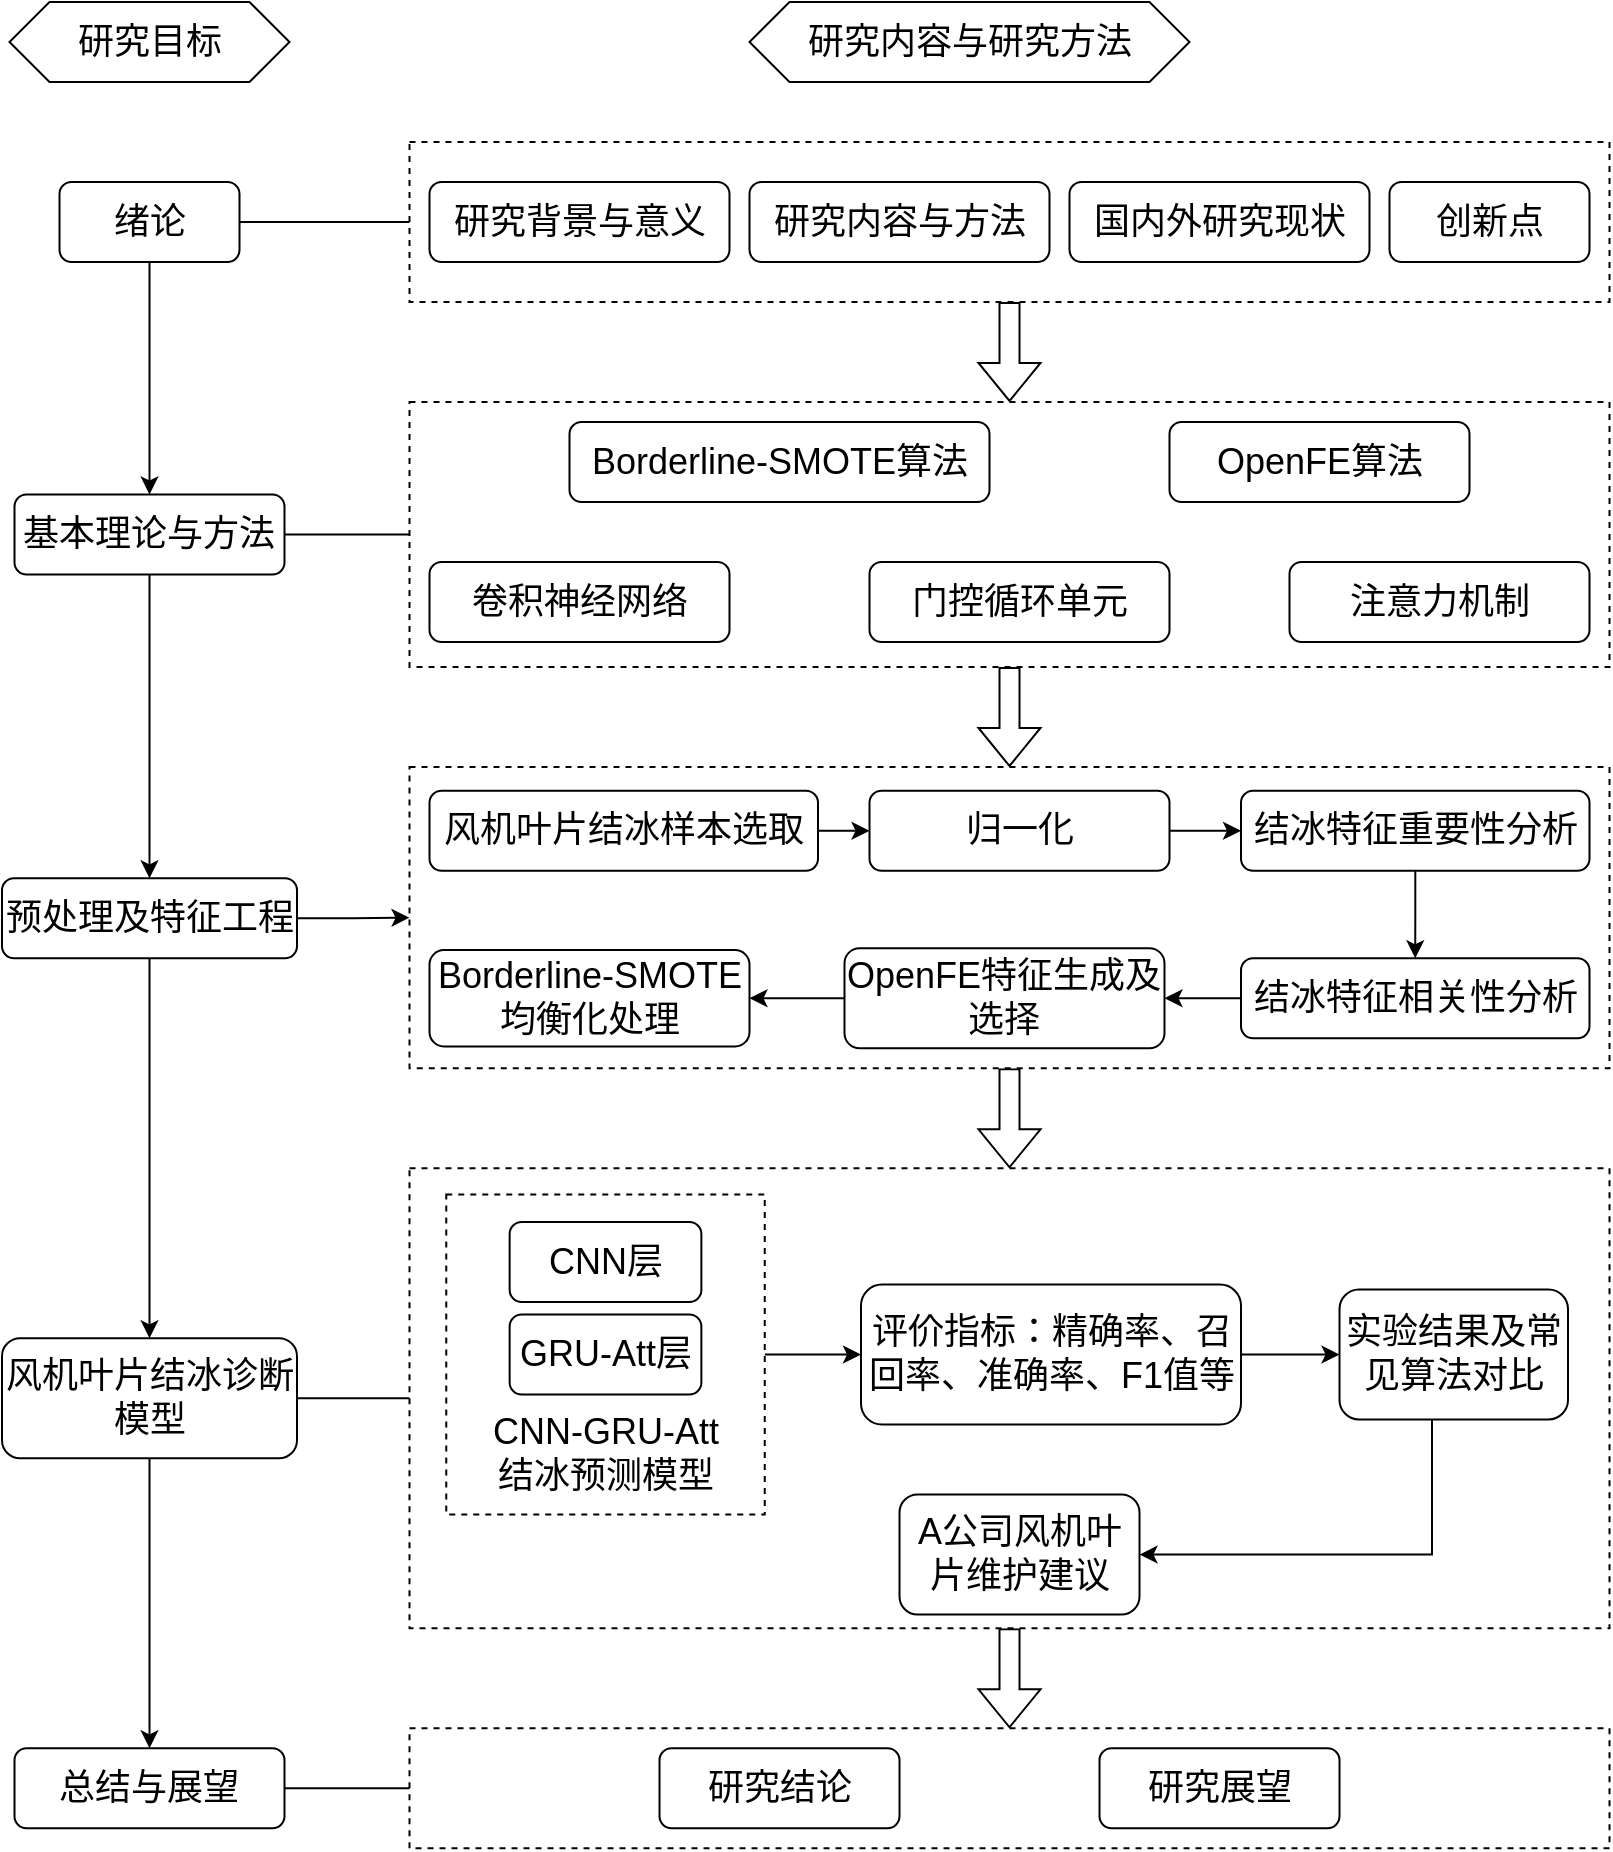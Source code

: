 <mxfile version="22.1.0" type="github">
  <diagram name="第 1 页" id="ljXyr0XeKPO4Yniennvs">
    <mxGraphModel dx="1102" dy="637" grid="1" gridSize="10" guides="1" tooltips="1" connect="1" arrows="1" fold="1" page="1" pageScale="1" pageWidth="827" pageHeight="1169" math="0" shadow="0">
      <root>
        <mxCell id="0" />
        <mxCell id="1" parent="0" />
        <mxCell id="XqUrLJ2Mr0zsrhPto2ir-20" style="edgeStyle=orthogonalEdgeStyle;rounded=0;orthogonalLoop=1;jettySize=auto;html=1;entryX=0.5;entryY=0;entryDx=0;entryDy=0;shape=flexArrow;" edge="1" parent="1" source="XqUrLJ2Mr0zsrhPto2ir-3" target="FvBfCpJyxH-kdppGqNGc-41">
          <mxGeometry relative="1" as="geometry" />
        </mxCell>
        <mxCell id="XqUrLJ2Mr0zsrhPto2ir-3" value="" style="rounded=0;whiteSpace=wrap;html=1;dashed=1;" vertex="1" parent="1">
          <mxGeometry x="215.75" y="412.5" width="600" height="150.63" as="geometry" />
        </mxCell>
        <mxCell id="FvBfCpJyxH-kdppGqNGc-45" style="edgeStyle=orthogonalEdgeStyle;rounded=0;orthogonalLoop=1;jettySize=auto;html=1;shape=flexArrow;" parent="1" source="FvBfCpJyxH-kdppGqNGc-41" target="FvBfCpJyxH-kdppGqNGc-37" edge="1">
          <mxGeometry relative="1" as="geometry" />
        </mxCell>
        <mxCell id="FvBfCpJyxH-kdppGqNGc-57" style="edgeStyle=orthogonalEdgeStyle;rounded=0;orthogonalLoop=1;jettySize=auto;html=1;entryX=1;entryY=0.5;entryDx=0;entryDy=0;endArrow=none;endFill=0;" parent="1" source="FvBfCpJyxH-kdppGqNGc-41" target="FvBfCpJyxH-kdppGqNGc-23" edge="1">
          <mxGeometry relative="1" as="geometry" />
        </mxCell>
        <mxCell id="FvBfCpJyxH-kdppGqNGc-41" value="" style="rounded=0;whiteSpace=wrap;html=1;dashed=1;" parent="1" vertex="1">
          <mxGeometry x="215.75" y="613.13" width="600" height="230" as="geometry" />
        </mxCell>
        <mxCell id="XqUrLJ2Mr0zsrhPto2ir-11" style="edgeStyle=orthogonalEdgeStyle;rounded=0;orthogonalLoop=1;jettySize=auto;html=1;" edge="1" parent="1" source="FvBfCpJyxH-kdppGqNGc-38" target="FvBfCpJyxH-kdppGqNGc-26">
          <mxGeometry relative="1" as="geometry" />
        </mxCell>
        <mxCell id="FvBfCpJyxH-kdppGqNGc-38" value="" style="rounded=0;whiteSpace=wrap;html=1;dashed=1;" parent="1" vertex="1">
          <mxGeometry x="234.13" y="626.26" width="159.25" height="160" as="geometry" />
        </mxCell>
        <mxCell id="FvBfCpJyxH-kdppGqNGc-37" value="" style="rounded=0;whiteSpace=wrap;html=1;dashed=1;" parent="1" vertex="1">
          <mxGeometry x="215.75" y="893.13" width="600" height="60" as="geometry" />
        </mxCell>
        <mxCell id="XqUrLJ2Mr0zsrhPto2ir-19" style="edgeStyle=orthogonalEdgeStyle;rounded=0;orthogonalLoop=1;jettySize=auto;html=1;entryX=0.5;entryY=0;entryDx=0;entryDy=0;shape=flexArrow;" edge="1" parent="1" source="FvBfCpJyxH-kdppGqNGc-35" target="XqUrLJ2Mr0zsrhPto2ir-3">
          <mxGeometry relative="1" as="geometry" />
        </mxCell>
        <mxCell id="FvBfCpJyxH-kdppGqNGc-35" value="" style="rounded=0;whiteSpace=wrap;html=1;dashed=1;" parent="1" vertex="1">
          <mxGeometry x="215.75" y="230" width="600" height="132.5" as="geometry" />
        </mxCell>
        <mxCell id="FvBfCpJyxH-kdppGqNGc-46" style="edgeStyle=orthogonalEdgeStyle;rounded=0;orthogonalLoop=1;jettySize=auto;html=1;entryX=0.5;entryY=0;entryDx=0;entryDy=0;shape=flexArrow;" parent="1" source="FvBfCpJyxH-kdppGqNGc-34" target="FvBfCpJyxH-kdppGqNGc-35" edge="1">
          <mxGeometry relative="1" as="geometry" />
        </mxCell>
        <mxCell id="FvBfCpJyxH-kdppGqNGc-34" value="" style="rounded=0;whiteSpace=wrap;html=1;dashed=1;" parent="1" vertex="1">
          <mxGeometry x="215.75" y="100" width="600" height="80" as="geometry" />
        </mxCell>
        <mxCell id="FvBfCpJyxH-kdppGqNGc-2" value="&lt;font style=&quot;font-size: 18px;&quot;&gt;研究目标&lt;/font&gt;" style="shape=hexagon;perimeter=hexagonPerimeter2;whiteSpace=wrap;html=1;fixedSize=1;" parent="1" vertex="1">
          <mxGeometry x="15.75" y="30" width="140" height="40" as="geometry" />
        </mxCell>
        <mxCell id="FvBfCpJyxH-kdppGqNGc-3" value="&lt;font style=&quot;font-size: 18px;&quot;&gt;研究内容与研究方法&lt;/font&gt;" style="shape=hexagon;perimeter=hexagonPerimeter2;whiteSpace=wrap;html=1;fixedSize=1;" parent="1" vertex="1">
          <mxGeometry x="385.75" y="30" width="220" height="40" as="geometry" />
        </mxCell>
        <mxCell id="FvBfCpJyxH-kdppGqNGc-47" style="edgeStyle=orthogonalEdgeStyle;rounded=0;orthogonalLoop=1;jettySize=auto;html=1;entryX=0.5;entryY=0;entryDx=0;entryDy=0;" parent="1" source="FvBfCpJyxH-kdppGqNGc-4" target="FvBfCpJyxH-kdppGqNGc-9" edge="1">
          <mxGeometry relative="1" as="geometry" />
        </mxCell>
        <mxCell id="FvBfCpJyxH-kdppGqNGc-51" style="edgeStyle=orthogonalEdgeStyle;rounded=0;orthogonalLoop=1;jettySize=auto;html=1;entryX=0;entryY=0.5;entryDx=0;entryDy=0;endArrow=none;endFill=0;" parent="1" source="FvBfCpJyxH-kdppGqNGc-4" target="FvBfCpJyxH-kdppGqNGc-34" edge="1">
          <mxGeometry relative="1" as="geometry" />
        </mxCell>
        <mxCell id="FvBfCpJyxH-kdppGqNGc-4" value="&lt;font style=&quot;font-size: 18px;&quot;&gt;绪论&lt;/font&gt;" style="rounded=1;whiteSpace=wrap;html=1;" parent="1" vertex="1">
          <mxGeometry x="40.75" y="120" width="90" height="40" as="geometry" />
        </mxCell>
        <mxCell id="FvBfCpJyxH-kdppGqNGc-5" value="&lt;font style=&quot;font-size: 18px;&quot;&gt;研究背景与意义&lt;/font&gt;" style="rounded=1;whiteSpace=wrap;html=1;" parent="1" vertex="1">
          <mxGeometry x="225.75" y="120" width="150" height="40" as="geometry" />
        </mxCell>
        <mxCell id="FvBfCpJyxH-kdppGqNGc-6" value="&lt;font style=&quot;font-size: 18px;&quot;&gt;研究内容与方法&lt;/font&gt;" style="rounded=1;whiteSpace=wrap;html=1;" parent="1" vertex="1">
          <mxGeometry x="385.75" y="120" width="150" height="40" as="geometry" />
        </mxCell>
        <mxCell id="FvBfCpJyxH-kdppGqNGc-7" value="&lt;font style=&quot;font-size: 18px;&quot;&gt;国内外研究现状&lt;/font&gt;" style="rounded=1;whiteSpace=wrap;html=1;" parent="1" vertex="1">
          <mxGeometry x="545.75" y="120" width="150" height="40" as="geometry" />
        </mxCell>
        <mxCell id="FvBfCpJyxH-kdppGqNGc-8" value="&lt;font style=&quot;font-size: 18px;&quot;&gt;创新点&lt;/font&gt;" style="rounded=1;whiteSpace=wrap;html=1;" parent="1" vertex="1">
          <mxGeometry x="705.75" y="120" width="100" height="40" as="geometry" />
        </mxCell>
        <mxCell id="FvBfCpJyxH-kdppGqNGc-48" style="edgeStyle=orthogonalEdgeStyle;rounded=0;orthogonalLoop=1;jettySize=auto;html=1;entryX=0.5;entryY=0;entryDx=0;entryDy=0;" parent="1" source="FvBfCpJyxH-kdppGqNGc-9" target="FvBfCpJyxH-kdppGqNGc-16" edge="1">
          <mxGeometry relative="1" as="geometry" />
        </mxCell>
        <mxCell id="FvBfCpJyxH-kdppGqNGc-52" style="edgeStyle=orthogonalEdgeStyle;rounded=0;orthogonalLoop=1;jettySize=auto;html=1;entryX=0;entryY=0.5;entryDx=0;entryDy=0;endArrow=none;endFill=0;" parent="1" source="FvBfCpJyxH-kdppGqNGc-9" target="FvBfCpJyxH-kdppGqNGc-35" edge="1">
          <mxGeometry relative="1" as="geometry" />
        </mxCell>
        <mxCell id="FvBfCpJyxH-kdppGqNGc-9" value="&lt;font style=&quot;font-size: 18px;&quot;&gt;基本理论与方法&lt;/font&gt;" style="rounded=1;whiteSpace=wrap;html=1;" parent="1" vertex="1">
          <mxGeometry x="18.25" y="276.25" width="135" height="40" as="geometry" />
        </mxCell>
        <mxCell id="FvBfCpJyxH-kdppGqNGc-10" value="&lt;font style=&quot;font-size: 18px;&quot;&gt;Borderline-SMOTE算法&lt;/font&gt;" style="rounded=1;whiteSpace=wrap;html=1;" parent="1" vertex="1">
          <mxGeometry x="295.75" y="240" width="210" height="40" as="geometry" />
        </mxCell>
        <mxCell id="FvBfCpJyxH-kdppGqNGc-11" value="&lt;font style=&quot;font-size: 18px;&quot;&gt;OpenFE算法&lt;/font&gt;" style="rounded=1;whiteSpace=wrap;html=1;" parent="1" vertex="1">
          <mxGeometry x="595.75" y="240" width="150" height="40" as="geometry" />
        </mxCell>
        <mxCell id="FvBfCpJyxH-kdppGqNGc-12" value="&lt;span style=&quot;font-size: 18px;&quot;&gt;卷积神经网络&lt;/span&gt;" style="rounded=1;whiteSpace=wrap;html=1;" parent="1" vertex="1">
          <mxGeometry x="225.75" y="310" width="150" height="40" as="geometry" />
        </mxCell>
        <mxCell id="FvBfCpJyxH-kdppGqNGc-13" value="&lt;span style=&quot;font-size: 18px;&quot;&gt;门控循环单元&lt;/span&gt;" style="rounded=1;whiteSpace=wrap;html=1;" parent="1" vertex="1">
          <mxGeometry x="445.75" y="310" width="150" height="40" as="geometry" />
        </mxCell>
        <mxCell id="FvBfCpJyxH-kdppGqNGc-14" value="&lt;span style=&quot;font-size: 18px;&quot;&gt;注意力机制&lt;/span&gt;" style="rounded=1;whiteSpace=wrap;html=1;" parent="1" vertex="1">
          <mxGeometry x="655.75" y="310" width="150" height="40" as="geometry" />
        </mxCell>
        <mxCell id="FvBfCpJyxH-kdppGqNGc-49" style="edgeStyle=orthogonalEdgeStyle;rounded=0;orthogonalLoop=1;jettySize=auto;html=1;entryX=0.5;entryY=0;entryDx=0;entryDy=0;" parent="1" source="FvBfCpJyxH-kdppGqNGc-16" target="FvBfCpJyxH-kdppGqNGc-23" edge="1">
          <mxGeometry relative="1" as="geometry" />
        </mxCell>
        <mxCell id="XqUrLJ2Mr0zsrhPto2ir-18" style="edgeStyle=orthogonalEdgeStyle;rounded=0;orthogonalLoop=1;jettySize=auto;html=1;entryX=0;entryY=0.5;entryDx=0;entryDy=0;" edge="1" parent="1" source="FvBfCpJyxH-kdppGqNGc-16" target="XqUrLJ2Mr0zsrhPto2ir-3">
          <mxGeometry relative="1" as="geometry" />
        </mxCell>
        <mxCell id="FvBfCpJyxH-kdppGqNGc-16" value="&lt;font style=&quot;font-size: 18px;&quot;&gt;预处理及特征工程&lt;/font&gt;" style="rounded=1;whiteSpace=wrap;html=1;" parent="1" vertex="1">
          <mxGeometry x="12" y="468.13" width="147.5" height="40" as="geometry" />
        </mxCell>
        <mxCell id="XqUrLJ2Mr0zsrhPto2ir-5" style="edgeStyle=orthogonalEdgeStyle;rounded=0;orthogonalLoop=1;jettySize=auto;html=1;entryX=0;entryY=0.5;entryDx=0;entryDy=0;" edge="1" parent="1" source="FvBfCpJyxH-kdppGqNGc-17" target="FvBfCpJyxH-kdppGqNGc-18">
          <mxGeometry relative="1" as="geometry" />
        </mxCell>
        <mxCell id="FvBfCpJyxH-kdppGqNGc-17" value="&lt;span style=&quot;font-size: 18px;&quot;&gt;风机叶片结冰样本选取&lt;/span&gt;" style="rounded=1;whiteSpace=wrap;html=1;" parent="1" vertex="1">
          <mxGeometry x="225.75" y="424.37" width="194.25" height="40" as="geometry" />
        </mxCell>
        <mxCell id="FvBfCpJyxH-kdppGqNGc-66" style="edgeStyle=orthogonalEdgeStyle;rounded=0;orthogonalLoop=1;jettySize=auto;html=1;" parent="1" source="FvBfCpJyxH-kdppGqNGc-18" target="FvBfCpJyxH-kdppGqNGc-21" edge="1">
          <mxGeometry relative="1" as="geometry" />
        </mxCell>
        <mxCell id="FvBfCpJyxH-kdppGqNGc-18" value="&lt;span style=&quot;font-size: 18px;&quot;&gt;归一化&lt;/span&gt;" style="rounded=1;whiteSpace=wrap;html=1;" parent="1" vertex="1">
          <mxGeometry x="445.75" y="424.37" width="150" height="40" as="geometry" />
        </mxCell>
        <mxCell id="FvBfCpJyxH-kdppGqNGc-68" style="edgeStyle=orthogonalEdgeStyle;rounded=0;orthogonalLoop=1;jettySize=auto;html=1;entryX=1;entryY=0.5;entryDx=0;entryDy=0;" parent="1" source="FvBfCpJyxH-kdppGqNGc-19" target="FvBfCpJyxH-kdppGqNGc-20" edge="1">
          <mxGeometry relative="1" as="geometry" />
        </mxCell>
        <mxCell id="FvBfCpJyxH-kdppGqNGc-19" value="&lt;font style=&quot;font-size: 18px;&quot;&gt;结冰特征相关性分析&lt;/font&gt;" style="rounded=1;whiteSpace=wrap;html=1;" parent="1" vertex="1">
          <mxGeometry x="631.5" y="508.13" width="174.25" height="40" as="geometry" />
        </mxCell>
        <mxCell id="XqUrLJ2Mr0zsrhPto2ir-2" style="edgeStyle=orthogonalEdgeStyle;rounded=0;orthogonalLoop=1;jettySize=auto;html=1;entryX=1;entryY=0.5;entryDx=0;entryDy=0;" edge="1" parent="1" source="FvBfCpJyxH-kdppGqNGc-20" target="XqUrLJ2Mr0zsrhPto2ir-1">
          <mxGeometry relative="1" as="geometry" />
        </mxCell>
        <mxCell id="FvBfCpJyxH-kdppGqNGc-20" value="&lt;span style=&quot;font-size: 18px;&quot;&gt;OpenFE特征生成及选择&lt;/span&gt;" style="rounded=1;whiteSpace=wrap;html=1;" parent="1" vertex="1">
          <mxGeometry x="433.25" y="503.13" width="160" height="50" as="geometry" />
        </mxCell>
        <mxCell id="FvBfCpJyxH-kdppGqNGc-67" style="edgeStyle=orthogonalEdgeStyle;rounded=0;orthogonalLoop=1;jettySize=auto;html=1;entryX=0.5;entryY=0;entryDx=0;entryDy=0;" parent="1" source="FvBfCpJyxH-kdppGqNGc-21" target="FvBfCpJyxH-kdppGqNGc-19" edge="1">
          <mxGeometry relative="1" as="geometry" />
        </mxCell>
        <mxCell id="FvBfCpJyxH-kdppGqNGc-21" value="&lt;font style=&quot;font-size: 18px;&quot;&gt;结冰特征重要性分析&lt;/font&gt;" style="rounded=1;whiteSpace=wrap;html=1;" parent="1" vertex="1">
          <mxGeometry x="631.5" y="424.37" width="174.25" height="40" as="geometry" />
        </mxCell>
        <mxCell id="FvBfCpJyxH-kdppGqNGc-50" style="edgeStyle=orthogonalEdgeStyle;rounded=0;orthogonalLoop=1;jettySize=auto;html=1;entryX=0.5;entryY=0;entryDx=0;entryDy=0;" parent="1" source="FvBfCpJyxH-kdppGqNGc-23" target="FvBfCpJyxH-kdppGqNGc-29" edge="1">
          <mxGeometry relative="1" as="geometry" />
        </mxCell>
        <mxCell id="FvBfCpJyxH-kdppGqNGc-23" value="&lt;font style=&quot;font-size: 18px;&quot;&gt;风机叶片结冰诊断模型&lt;/font&gt;" style="rounded=1;whiteSpace=wrap;html=1;" parent="1" vertex="1">
          <mxGeometry x="12" y="698.13" width="147.5" height="60" as="geometry" />
        </mxCell>
        <mxCell id="FvBfCpJyxH-kdppGqNGc-25" value="&lt;span style=&quot;font-size: 18px;&quot;&gt;GRU-Att层&lt;/span&gt;" style="rounded=1;whiteSpace=wrap;html=1;" parent="1" vertex="1">
          <mxGeometry x="265.82" y="686.26" width="95.87" height="40" as="geometry" />
        </mxCell>
        <mxCell id="XqUrLJ2Mr0zsrhPto2ir-12" style="edgeStyle=orthogonalEdgeStyle;rounded=0;orthogonalLoop=1;jettySize=auto;html=1;entryX=0;entryY=0.5;entryDx=0;entryDy=0;" edge="1" parent="1" source="FvBfCpJyxH-kdppGqNGc-26" target="FvBfCpJyxH-kdppGqNGc-27">
          <mxGeometry relative="1" as="geometry" />
        </mxCell>
        <mxCell id="FvBfCpJyxH-kdppGqNGc-26" value="&lt;span style=&quot;font-size: 18px;&quot;&gt;评价指标：精确率、召回率、准确率、F1值等&lt;/span&gt;" style="rounded=1;whiteSpace=wrap;html=1;" parent="1" vertex="1">
          <mxGeometry x="441.5" y="671.26" width="190" height="70" as="geometry" />
        </mxCell>
        <mxCell id="XqUrLJ2Mr0zsrhPto2ir-13" style="edgeStyle=orthogonalEdgeStyle;rounded=0;orthogonalLoop=1;jettySize=auto;html=1;entryX=1;entryY=0.5;entryDx=0;entryDy=0;" edge="1" parent="1" source="FvBfCpJyxH-kdppGqNGc-27" target="XqUrLJ2Mr0zsrhPto2ir-10">
          <mxGeometry relative="1" as="geometry">
            <Array as="points">
              <mxPoint x="727" y="806.26" />
            </Array>
          </mxGeometry>
        </mxCell>
        <mxCell id="FvBfCpJyxH-kdppGqNGc-27" value="&lt;span style=&quot;font-size: 18px;&quot;&gt;实验结果及常见算法对比&lt;/span&gt;" style="rounded=1;whiteSpace=wrap;html=1;" parent="1" vertex="1">
          <mxGeometry x="680.75" y="673.76" width="114.25" height="65" as="geometry" />
        </mxCell>
        <mxCell id="FvBfCpJyxH-kdppGqNGc-55" style="edgeStyle=orthogonalEdgeStyle;rounded=0;orthogonalLoop=1;jettySize=auto;html=1;entryX=0;entryY=0.5;entryDx=0;entryDy=0;endArrow=none;endFill=0;" parent="1" source="FvBfCpJyxH-kdppGqNGc-29" target="FvBfCpJyxH-kdppGqNGc-37" edge="1">
          <mxGeometry relative="1" as="geometry" />
        </mxCell>
        <mxCell id="FvBfCpJyxH-kdppGqNGc-29" value="&lt;font style=&quot;font-size: 18px;&quot;&gt;总结与展望&lt;/font&gt;" style="rounded=1;whiteSpace=wrap;html=1;" parent="1" vertex="1">
          <mxGeometry x="18.25" y="903.13" width="135" height="40" as="geometry" />
        </mxCell>
        <mxCell id="FvBfCpJyxH-kdppGqNGc-30" value="&lt;span style=&quot;font-size: 18px;&quot;&gt;研究结论&lt;/span&gt;" style="rounded=1;whiteSpace=wrap;html=1;" parent="1" vertex="1">
          <mxGeometry x="340.75" y="903.13" width="120" height="40" as="geometry" />
        </mxCell>
        <mxCell id="FvBfCpJyxH-kdppGqNGc-33" value="&lt;span style=&quot;font-size: 18px;&quot;&gt;研究展望&lt;/span&gt;" style="rounded=1;whiteSpace=wrap;html=1;" parent="1" vertex="1">
          <mxGeometry x="560.75" y="903.13" width="120" height="40" as="geometry" />
        </mxCell>
        <mxCell id="XqUrLJ2Mr0zsrhPto2ir-1" value="&lt;font style=&quot;font-size: 18px;&quot;&gt;Borderline-SMOTE均衡化处理&lt;/font&gt;" style="rounded=1;whiteSpace=wrap;html=1;" vertex="1" parent="1">
          <mxGeometry x="225.75" y="504.06" width="160" height="48.13" as="geometry" />
        </mxCell>
        <mxCell id="XqUrLJ2Mr0zsrhPto2ir-8" value="&lt;span style=&quot;font-size: 18px;&quot;&gt;CNN层&lt;/span&gt;" style="rounded=1;whiteSpace=wrap;html=1;" vertex="1" parent="1">
          <mxGeometry x="265.82" y="640" width="95.87" height="40" as="geometry" />
        </mxCell>
        <mxCell id="XqUrLJ2Mr0zsrhPto2ir-9" value="&lt;span style=&quot;font-size: 18px;&quot;&gt;CNN-GRU-Att结冰预测模型&lt;/span&gt;" style="rounded=1;whiteSpace=wrap;html=1;opacity=0;" vertex="1" parent="1">
          <mxGeometry x="247.66" y="736.26" width="132.19" height="40" as="geometry" />
        </mxCell>
        <mxCell id="XqUrLJ2Mr0zsrhPto2ir-10" value="&lt;span style=&quot;font-size: 18px;&quot;&gt;A公司风机叶片维护建议&lt;/span&gt;" style="rounded=1;whiteSpace=wrap;html=1;" vertex="1" parent="1">
          <mxGeometry x="460.75" y="776.26" width="120" height="60" as="geometry" />
        </mxCell>
      </root>
    </mxGraphModel>
  </diagram>
</mxfile>
